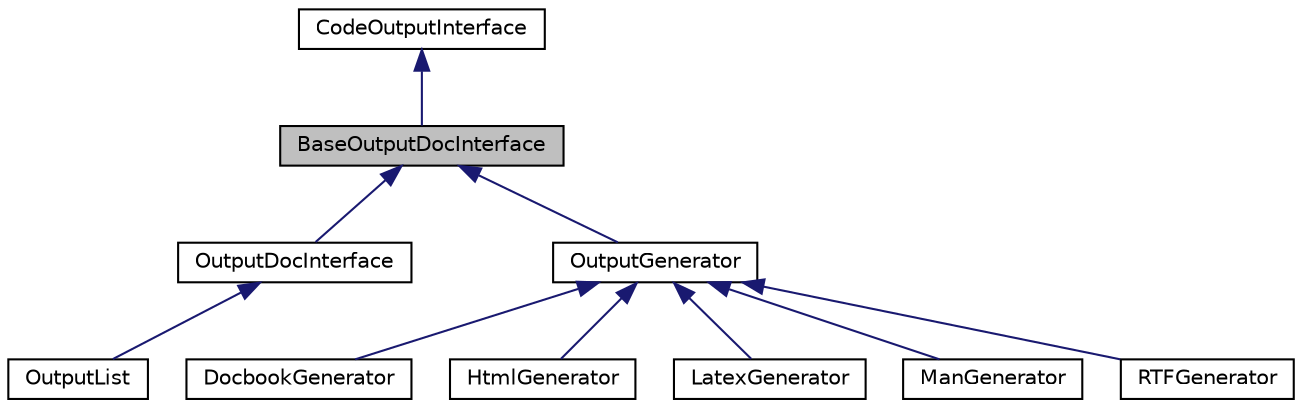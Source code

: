 digraph "BaseOutputDocInterface"
{
 // INTERACTIVE_SVG=YES
 // LATEX_PDF_SIZE
  edge [fontname="Helvetica",fontsize="10",labelfontname="Helvetica",labelfontsize="10"];
  node [fontname="Helvetica",fontsize="10",shape=record];
  Node1 [label="BaseOutputDocInterface",height=0.2,width=0.4,color="black", fillcolor="grey75", style="filled", fontcolor="black",tooltip="Base Interface used for generating output outside of the comment blocks."];
  Node2 -> Node1 [dir="back",color="midnightblue",fontsize="10",style="solid",fontname="Helvetica"];
  Node2 [label="CodeOutputInterface",height=0.2,width=0.4,color="black", fillcolor="white", style="filled",URL="$d5/d9c/class_code_output_interface.html",tooltip="Output interface for code parser."];
  Node1 -> Node3 [dir="back",color="midnightblue",fontsize="10",style="solid",fontname="Helvetica"];
  Node3 [label="OutputDocInterface",height=0.2,width=0.4,color="black", fillcolor="white", style="filled",URL="$d2/d1a/class_output_doc_interface.html",tooltip="Interface used for generating documentation."];
  Node3 -> Node4 [dir="back",color="midnightblue",fontsize="10",style="solid",fontname="Helvetica"];
  Node4 [label="OutputList",height=0.2,width=0.4,color="black", fillcolor="white", style="filled",URL="$df/dc8/class_output_list.html",tooltip="Class representing a list of output generators that are written to in parallel."];
  Node1 -> Node5 [dir="back",color="midnightblue",fontsize="10",style="solid",fontname="Helvetica"];
  Node5 [label="OutputGenerator",height=0.2,width=0.4,color="black", fillcolor="white", style="filled",URL="$d3/d8e/class_output_generator.html",tooltip="Abstract output generator."];
  Node5 -> Node6 [dir="back",color="midnightblue",fontsize="10",style="solid",fontname="Helvetica"];
  Node6 [label="DocbookGenerator",height=0.2,width=0.4,color="black", fillcolor="white", style="filled",URL="$d1/d72/class_docbook_generator.html",tooltip=" "];
  Node5 -> Node7 [dir="back",color="midnightblue",fontsize="10",style="solid",fontname="Helvetica"];
  Node7 [label="HtmlGenerator",height=0.2,width=0.4,color="black", fillcolor="white", style="filled",URL="$d7/d41/class_html_generator.html",tooltip="Generator for HTML output"];
  Node5 -> Node8 [dir="back",color="midnightblue",fontsize="10",style="solid",fontname="Helvetica"];
  Node8 [label="LatexGenerator",height=0.2,width=0.4,color="black", fillcolor="white", style="filled",URL="$d3/d77/class_latex_generator.html",tooltip="Generator for LaTeX output."];
  Node5 -> Node9 [dir="back",color="midnightblue",fontsize="10",style="solid",fontname="Helvetica"];
  Node9 [label="ManGenerator",height=0.2,width=0.4,color="black", fillcolor="white", style="filled",URL="$de/da5/class_man_generator.html",tooltip="Generator for Man page output."];
  Node5 -> Node10 [dir="back",color="midnightblue",fontsize="10",style="solid",fontname="Helvetica"];
  Node10 [label="RTFGenerator",height=0.2,width=0.4,color="black", fillcolor="white", style="filled",URL="$d0/da4/class_r_t_f_generator.html",tooltip="Generator for RTF output."];
}
